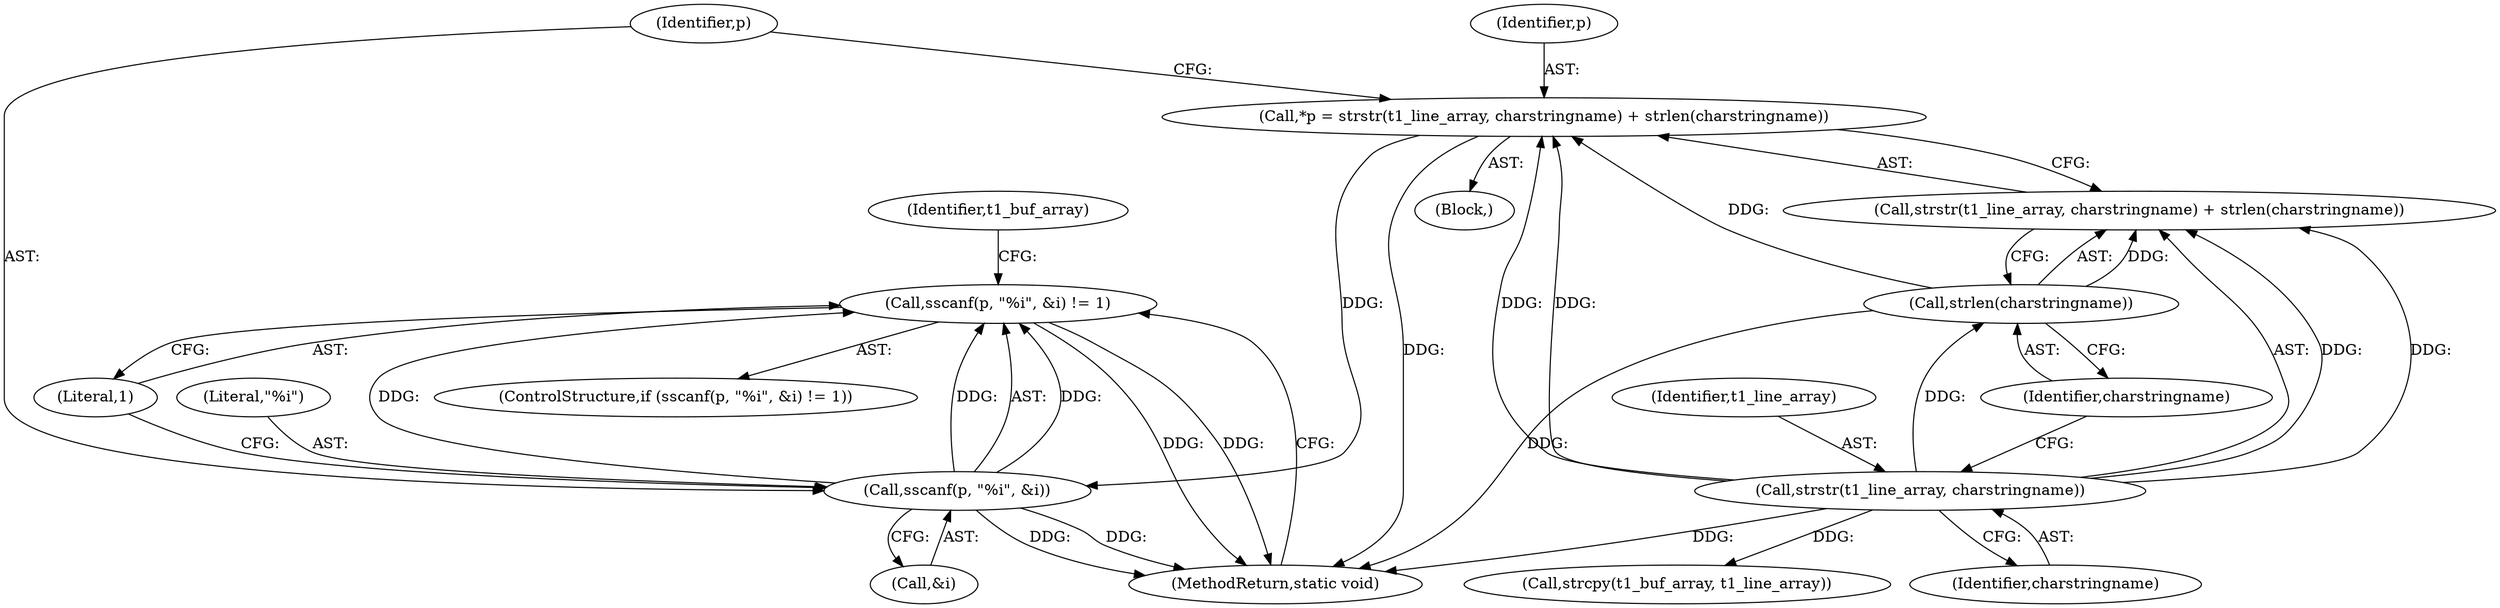 digraph "0_texlive-source_6ed0077520e2b0da1fd060c7f88db7b2e6068e4c@API" {
"1000117" [label="(Call,sscanf(p, \"%i\", &i) != 1)"];
"1000118" [label="(Call,sscanf(p, \"%i\", &i))"];
"1000107" [label="(Call,*p = strstr(t1_line_array, charstringname) + strlen(charstringname))"];
"1000110" [label="(Call,strstr(t1_line_array, charstringname))"];
"1000113" [label="(Call,strlen(charstringname))"];
"1000121" [label="(Call,&i)"];
"1000117" [label="(Call,sscanf(p, \"%i\", &i) != 1)"];
"1000126" [label="(Identifier,t1_buf_array)"];
"1000107" [label="(Call,*p = strstr(t1_line_array, charstringname) + strlen(charstringname))"];
"1000109" [label="(Call,strstr(t1_line_array, charstringname) + strlen(charstringname))"];
"1000111" [label="(Identifier,t1_line_array)"];
"1000114" [label="(Identifier,charstringname)"];
"1000110" [label="(Call,strstr(t1_line_array, charstringname))"];
"1000105" [label="(Block,)"];
"1000113" [label="(Call,strlen(charstringname))"];
"1000120" [label="(Literal,\"%i\")"];
"1000112" [label="(Identifier,charstringname)"];
"1000163" [label="(MethodReturn,static void)"];
"1000125" [label="(Call,strcpy(t1_buf_array, t1_line_array))"];
"1000119" [label="(Identifier,p)"];
"1000118" [label="(Call,sscanf(p, \"%i\", &i))"];
"1000123" [label="(Literal,1)"];
"1000108" [label="(Identifier,p)"];
"1000116" [label="(ControlStructure,if (sscanf(p, \"%i\", &i) != 1))"];
"1000117" -> "1000116"  [label="AST: "];
"1000117" -> "1000123"  [label="CFG: "];
"1000118" -> "1000117"  [label="AST: "];
"1000123" -> "1000117"  [label="AST: "];
"1000126" -> "1000117"  [label="CFG: "];
"1000163" -> "1000117"  [label="CFG: "];
"1000117" -> "1000163"  [label="DDG: "];
"1000117" -> "1000163"  [label="DDG: "];
"1000118" -> "1000117"  [label="DDG: "];
"1000118" -> "1000117"  [label="DDG: "];
"1000118" -> "1000117"  [label="DDG: "];
"1000118" -> "1000121"  [label="CFG: "];
"1000119" -> "1000118"  [label="AST: "];
"1000120" -> "1000118"  [label="AST: "];
"1000121" -> "1000118"  [label="AST: "];
"1000123" -> "1000118"  [label="CFG: "];
"1000118" -> "1000163"  [label="DDG: "];
"1000118" -> "1000163"  [label="DDG: "];
"1000107" -> "1000118"  [label="DDG: "];
"1000107" -> "1000105"  [label="AST: "];
"1000107" -> "1000109"  [label="CFG: "];
"1000108" -> "1000107"  [label="AST: "];
"1000109" -> "1000107"  [label="AST: "];
"1000119" -> "1000107"  [label="CFG: "];
"1000107" -> "1000163"  [label="DDG: "];
"1000110" -> "1000107"  [label="DDG: "];
"1000110" -> "1000107"  [label="DDG: "];
"1000113" -> "1000107"  [label="DDG: "];
"1000110" -> "1000109"  [label="AST: "];
"1000110" -> "1000112"  [label="CFG: "];
"1000111" -> "1000110"  [label="AST: "];
"1000112" -> "1000110"  [label="AST: "];
"1000114" -> "1000110"  [label="CFG: "];
"1000110" -> "1000163"  [label="DDG: "];
"1000110" -> "1000109"  [label="DDG: "];
"1000110" -> "1000109"  [label="DDG: "];
"1000110" -> "1000113"  [label="DDG: "];
"1000110" -> "1000125"  [label="DDG: "];
"1000113" -> "1000109"  [label="AST: "];
"1000113" -> "1000114"  [label="CFG: "];
"1000114" -> "1000113"  [label="AST: "];
"1000109" -> "1000113"  [label="CFG: "];
"1000113" -> "1000163"  [label="DDG: "];
"1000113" -> "1000109"  [label="DDG: "];
}
